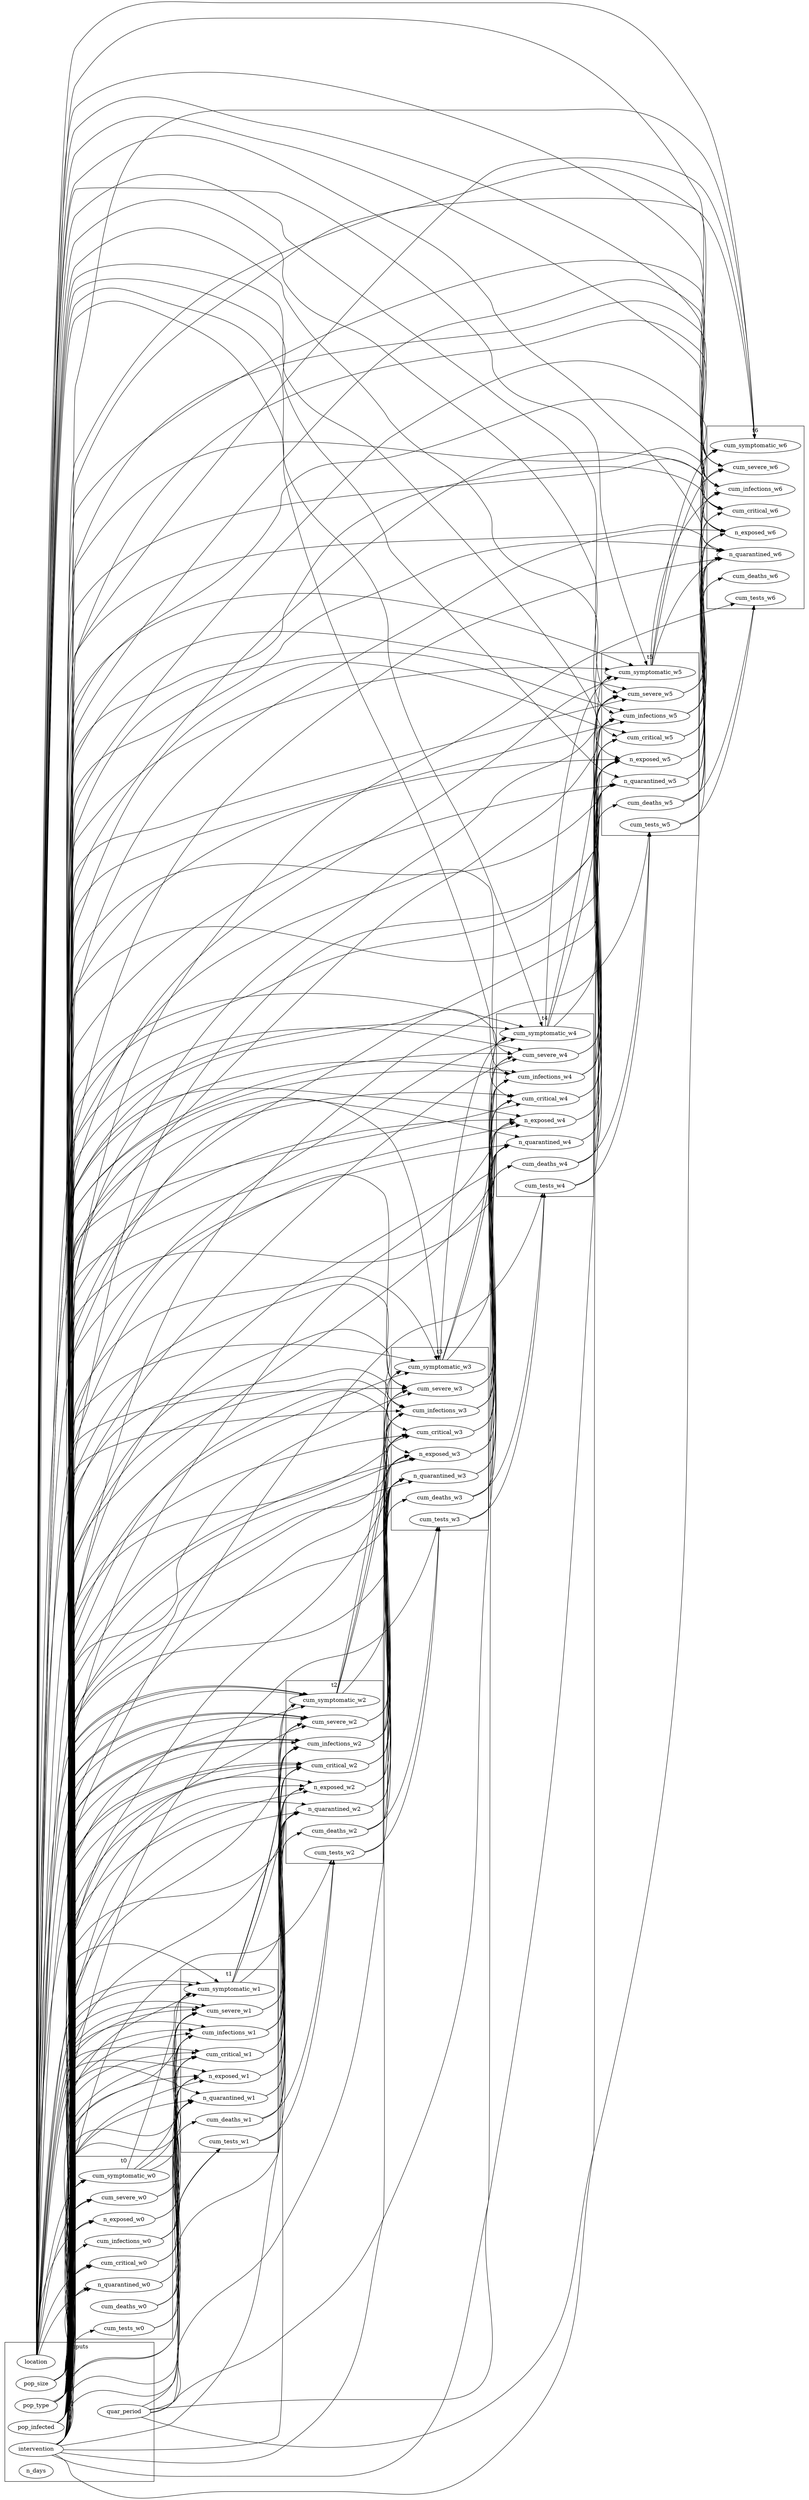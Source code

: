 digraph "" {
	graph [newrank=True,
		rankdir=LR
	];
	subgraph cluster_inputs {
		graph [label=inputs];
		quar_period;
		intervention;
		pop_type;
		pop_size;
		location;
		pop_infected;
		n_days;
	}
	subgraph cluster_0 {
		graph [label=t0];
		n_quarantined_w0;
		n_exposed_w0;
		cum_infections_w0;
		cum_symptomatic_w0;
		cum_severe_w0;
		cum_critical_w0;
		cum_deaths_w0;
		cum_tests_w0;
	}
	subgraph cluster_1 {
		graph [label=t1,
			rank=same
		];
		n_quarantined_w1;
		n_exposed_w1;
		cum_infections_w1;
		cum_symptomatic_w1;
		cum_severe_w1;
		cum_critical_w1;
		cum_deaths_w1;
		cum_tests_w1;
	}
	subgraph cluster_2 {
		graph [label=t2,
			rank=same
		];
		n_quarantined_w2;
		n_exposed_w2;
		cum_infections_w2;
		cum_symptomatic_w2;
		cum_severe_w2;
		cum_critical_w2;
		cum_deaths_w2;
		cum_tests_w2;
	}
	subgraph cluster_4 {
		graph [label=t4,
			rank=same
		];
		n_quarantined_w4;
		n_exposed_w4;
		cum_infections_w4;
		cum_symptomatic_w4;
		cum_severe_w4;
		cum_critical_w4;
		cum_deaths_w4;
		cum_tests_w4;
	}
	subgraph cluster_3 {
		graph [label=t3,
			rank=same
		];
		n_quarantined_w3;
		n_exposed_w3;
		cum_infections_w3;
		cum_symptomatic_w3;
		cum_severe_w3;
		cum_critical_w3;
		cum_deaths_w3;
		cum_tests_w3;
	}
	subgraph cluster_6 {
		graph [label=t6,
			rank=same
		];
		n_quarantined_w6;
		n_exposed_w6;
		cum_infections_w6;
		cum_symptomatic_w6;
		cum_severe_w6;
		cum_critical_w6;
		cum_deaths_w6;
		cum_tests_w6;
	}
	subgraph cluster_5 {
		graph [label=t5,
			rank=same
		];
		n_quarantined_w5;
		n_exposed_w5;
		cum_infections_w5;
		cum_symptomatic_w5;
		cum_severe_w5;
		cum_critical_w5;
		cum_deaths_w5;
		cum_tests_w5;
	}
	quar_period -> n_quarantined_w1;
	quar_period -> n_quarantined_w2;
	quar_period -> n_quarantined_w3;
	quar_period -> n_quarantined_w4;
	quar_period -> n_quarantined_w5;
	quar_period -> n_quarantined_w6;
	intervention -> n_quarantined_w0;
	intervention -> n_exposed_w0;
	intervention -> cum_tests_w0;
	intervention -> n_quarantined_w1;
	intervention -> n_exposed_w1;
	intervention -> cum_tests_w1;
	intervention -> n_quarantined_w2;
	intervention -> n_exposed_w2;
	intervention -> cum_tests_w2;
	intervention -> n_quarantined_w3;
	intervention -> n_exposed_w3;
	intervention -> cum_tests_w3;
	intervention -> n_quarantined_w4;
	intervention -> n_exposed_w4;
	intervention -> cum_tests_w4;
	intervention -> n_quarantined_w5;
	intervention -> n_exposed_w5;
	intervention -> cum_tests_w5;
	intervention -> n_quarantined_w6;
	intervention -> n_exposed_w6;
	intervention -> cum_tests_w6;
	pop_type -> n_quarantined_w0;
	pop_type -> n_exposed_w0;
	pop_type -> cum_symptomatic_w0;
	pop_type -> cum_severe_w0;
	pop_type -> cum_critical_w0;
	pop_type -> n_quarantined_w1;
	pop_type -> n_exposed_w1;
	pop_type -> cum_infections_w1;
	pop_type -> cum_symptomatic_w1;
	pop_type -> cum_severe_w1;
	pop_type -> cum_critical_w1;
	pop_type -> n_quarantined_w2;
	pop_type -> n_exposed_w2;
	pop_type -> cum_infections_w2;
	pop_type -> cum_symptomatic_w2;
	pop_type -> cum_severe_w2;
	pop_type -> cum_critical_w2;
	pop_type -> n_quarantined_w3;
	pop_type -> n_exposed_w3;
	pop_type -> cum_infections_w3;
	pop_type -> cum_symptomatic_w3;
	pop_type -> cum_severe_w3;
	pop_type -> cum_critical_w3;
	pop_type -> n_quarantined_w4;
	pop_type -> n_exposed_w4;
	pop_type -> cum_infections_w4;
	pop_type -> cum_symptomatic_w4;
	pop_type -> cum_severe_w4;
	pop_type -> cum_critical_w4;
	pop_type -> n_quarantined_w5;
	pop_type -> n_exposed_w5;
	pop_type -> cum_infections_w5;
	pop_type -> cum_symptomatic_w5;
	pop_type -> cum_severe_w5;
	pop_type -> cum_critical_w5;
	pop_type -> n_quarantined_w6;
	pop_type -> n_exposed_w6;
	pop_type -> cum_infections_w6;
	pop_type -> cum_symptomatic_w6;
	pop_type -> cum_severe_w6;
	pop_type -> cum_critical_w6;
	pop_size -> n_quarantined_w0;
	pop_size -> n_exposed_w0;
	pop_size -> cum_symptomatic_w0;
	pop_size -> cum_severe_w0;
	pop_size -> cum_critical_w0;
	pop_size -> n_quarantined_w1;
	pop_size -> n_exposed_w1;
	pop_size -> cum_infections_w1;
	pop_size -> cum_symptomatic_w1;
	pop_size -> cum_severe_w1;
	pop_size -> cum_critical_w1;
	pop_size -> n_quarantined_w2;
	pop_size -> n_exposed_w2;
	pop_size -> cum_infections_w2;
	pop_size -> cum_symptomatic_w2;
	pop_size -> cum_severe_w2;
	pop_size -> cum_critical_w2;
	pop_size -> n_quarantined_w3;
	pop_size -> n_exposed_w3;
	pop_size -> cum_infections_w3;
	pop_size -> cum_symptomatic_w3;
	pop_size -> cum_severe_w3;
	pop_size -> cum_critical_w3;
	pop_size -> n_quarantined_w4;
	pop_size -> n_exposed_w4;
	pop_size -> cum_infections_w4;
	pop_size -> cum_symptomatic_w4;
	pop_size -> cum_severe_w4;
	pop_size -> cum_critical_w4;
	pop_size -> n_quarantined_w5;
	pop_size -> n_exposed_w5;
	pop_size -> cum_infections_w5;
	pop_size -> cum_symptomatic_w5;
	pop_size -> cum_severe_w5;
	pop_size -> cum_critical_w5;
	pop_size -> n_quarantined_w6;
	pop_size -> n_exposed_w6;
	pop_size -> cum_infections_w6;
	pop_size -> cum_symptomatic_w6;
	pop_size -> cum_severe_w6;
	pop_size -> cum_critical_w6;
	location -> n_quarantined_w0;
	location -> n_exposed_w0;
	location -> cum_symptomatic_w0;
	location -> cum_severe_w0;
	location -> cum_critical_w0;
	location -> n_quarantined_w1;
	location -> n_exposed_w1;
	location -> cum_infections_w1;
	location -> cum_symptomatic_w1;
	location -> cum_severe_w1;
	location -> cum_critical_w1;
	location -> n_quarantined_w2;
	location -> n_exposed_w2;
	location -> cum_infections_w2;
	location -> cum_symptomatic_w2;
	location -> cum_severe_w2;
	location -> cum_critical_w2;
	location -> n_quarantined_w3;
	location -> n_exposed_w3;
	location -> cum_infections_w3;
	location -> cum_symptomatic_w3;
	location -> cum_severe_w3;
	location -> cum_critical_w3;
	location -> n_quarantined_w4;
	location -> n_exposed_w4;
	location -> cum_infections_w4;
	location -> cum_symptomatic_w4;
	location -> cum_severe_w4;
	location -> cum_critical_w4;
	location -> n_quarantined_w5;
	location -> n_exposed_w5;
	location -> cum_infections_w5;
	location -> cum_symptomatic_w5;
	location -> cum_severe_w5;
	location -> cum_critical_w5;
	location -> n_quarantined_w6;
	location -> n_exposed_w6;
	location -> cum_infections_w6;
	location -> cum_symptomatic_w6;
	location -> cum_severe_w6;
	location -> cum_critical_w6;
	pop_infected -> cum_infections_w0;
	pop_infected -> cum_symptomatic_w0;
	pop_infected -> cum_severe_w0;
	pop_infected -> cum_critical_w0;
	pop_infected -> cum_infections_w1;
	pop_infected -> cum_symptomatic_w1;
	pop_infected -> cum_severe_w1;
	pop_infected -> cum_critical_w1;
	pop_infected -> cum_infections_w2;
	pop_infected -> cum_symptomatic_w2;
	pop_infected -> cum_severe_w2;
	pop_infected -> cum_critical_w2;
	pop_infected -> cum_infections_w3;
	pop_infected -> cum_symptomatic_w3;
	pop_infected -> cum_severe_w3;
	pop_infected -> cum_critical_w3;
	pop_infected -> cum_infections_w4;
	pop_infected -> cum_symptomatic_w4;
	pop_infected -> cum_severe_w4;
	pop_infected -> cum_critical_w4;
	pop_infected -> cum_infections_w5;
	pop_infected -> cum_symptomatic_w5;
	pop_infected -> cum_severe_w5;
	pop_infected -> cum_critical_w5;
	pop_infected -> cum_infections_w6;
	pop_infected -> cum_symptomatic_w6;
	pop_infected -> cum_severe_w6;
	pop_infected -> cum_critical_w6;
	n_quarantined_w0 -> n_quarantined_w1;
	n_quarantined_w0 -> n_exposed_w1;
	n_exposed_w0 -> n_exposed_w1;
	n_exposed_w0 -> cum_infections_w1;
	cum_infections_w0 -> n_quarantined_w1;
	cum_infections_w0 -> n_exposed_w1;
	cum_infections_w0 -> cum_infections_w1;
	cum_infections_w0 -> cum_symptomatic_w1;
	cum_symptomatic_w0 -> n_quarantined_w1;
	cum_symptomatic_w0 -> cum_infections_w1;
	cum_symptomatic_w0 -> cum_symptomatic_w1;
	cum_symptomatic_w0 -> cum_severe_w1;
	cum_severe_w0 -> cum_severe_w1;
	cum_severe_w0 -> cum_critical_w1;
	cum_critical_w0 -> cum_critical_w1;
	cum_critical_w0 -> cum_deaths_w1;
	cum_deaths_w0 -> n_exposed_w1;
	cum_deaths_w0 -> cum_deaths_w1;
	cum_deaths_w0 -> cum_tests_w1;
	cum_tests_w0 -> n_quarantined_w1;
	cum_tests_w0 -> cum_tests_w1;
	n_quarantined_w1 -> n_quarantined_w2;
	n_quarantined_w1 -> n_exposed_w2;
	n_exposed_w1 -> n_exposed_w2;
	n_exposed_w1 -> cum_infections_w2;
	cum_infections_w1 -> n_quarantined_w2;
	cum_infections_w1 -> n_exposed_w2;
	cum_infections_w1 -> cum_infections_w2;
	cum_infections_w1 -> cum_symptomatic_w2;
	cum_symptomatic_w1 -> n_quarantined_w2;
	cum_symptomatic_w1 -> cum_infections_w2;
	cum_symptomatic_w1 -> cum_symptomatic_w2;
	cum_symptomatic_w1 -> cum_severe_w2;
	cum_severe_w1 -> cum_severe_w2;
	cum_severe_w1 -> cum_critical_w2;
	cum_critical_w1 -> cum_critical_w2;
	cum_critical_w1 -> cum_deaths_w2;
	cum_deaths_w1 -> n_exposed_w2;
	cum_deaths_w1 -> cum_deaths_w2;
	cum_deaths_w1 -> cum_tests_w2;
	cum_tests_w1 -> n_quarantined_w2;
	cum_tests_w1 -> cum_tests_w2;
	n_quarantined_w2 -> n_quarantined_w3;
	n_quarantined_w2 -> n_exposed_w3;
	n_exposed_w2 -> n_exposed_w3;
	n_exposed_w2 -> cum_infections_w3;
	cum_infections_w2 -> n_quarantined_w3;
	cum_infections_w2 -> n_exposed_w3;
	cum_infections_w2 -> cum_infections_w3;
	cum_infections_w2 -> cum_symptomatic_w3;
	cum_symptomatic_w2 -> n_quarantined_w3;
	cum_symptomatic_w2 -> cum_infections_w3;
	cum_symptomatic_w2 -> cum_symptomatic_w3;
	cum_symptomatic_w2 -> cum_severe_w3;
	cum_severe_w2 -> cum_severe_w3;
	cum_severe_w2 -> cum_critical_w3;
	cum_critical_w2 -> cum_critical_w3;
	cum_critical_w2 -> cum_deaths_w3;
	cum_deaths_w2 -> n_exposed_w3;
	cum_deaths_w2 -> cum_deaths_w3;
	cum_deaths_w2 -> cum_tests_w3;
	cum_tests_w2 -> n_quarantined_w3;
	cum_tests_w2 -> cum_tests_w3;
	n_quarantined_w3 -> n_quarantined_w4;
	n_quarantined_w3 -> n_exposed_w4;
	n_exposed_w3 -> n_exposed_w4;
	n_exposed_w3 -> cum_infections_w4;
	cum_infections_w3 -> n_quarantined_w4;
	cum_infections_w3 -> n_exposed_w4;
	cum_infections_w3 -> cum_infections_w4;
	cum_infections_w3 -> cum_symptomatic_w4;
	cum_symptomatic_w3 -> n_quarantined_w4;
	cum_symptomatic_w3 -> cum_infections_w4;
	cum_symptomatic_w3 -> cum_symptomatic_w4;
	cum_symptomatic_w3 -> cum_severe_w4;
	cum_severe_w3 -> cum_severe_w4;
	cum_severe_w3 -> cum_critical_w4;
	cum_critical_w3 -> cum_critical_w4;
	cum_critical_w3 -> cum_deaths_w4;
	cum_deaths_w3 -> n_exposed_w4;
	cum_deaths_w3 -> cum_deaths_w4;
	cum_deaths_w3 -> cum_tests_w4;
	cum_tests_w3 -> n_quarantined_w4;
	cum_tests_w3 -> cum_tests_w4;
	n_quarantined_w4 -> n_quarantined_w5;
	n_quarantined_w4 -> n_exposed_w5;
	n_exposed_w4 -> n_exposed_w5;
	n_exposed_w4 -> cum_infections_w5;
	cum_infections_w4 -> n_quarantined_w5;
	cum_infections_w4 -> n_exposed_w5;
	cum_infections_w4 -> cum_infections_w5;
	cum_infections_w4 -> cum_symptomatic_w5;
	cum_symptomatic_w4 -> n_quarantined_w5;
	cum_symptomatic_w4 -> cum_infections_w5;
	cum_symptomatic_w4 -> cum_symptomatic_w5;
	cum_symptomatic_w4 -> cum_severe_w5;
	cum_severe_w4 -> cum_severe_w5;
	cum_severe_w4 -> cum_critical_w5;
	cum_critical_w4 -> cum_critical_w5;
	cum_critical_w4 -> cum_deaths_w5;
	cum_deaths_w4 -> n_exposed_w5;
	cum_deaths_w4 -> cum_deaths_w5;
	cum_deaths_w4 -> cum_tests_w5;
	cum_tests_w4 -> n_quarantined_w5;
	cum_tests_w4 -> cum_tests_w5;
	n_quarantined_w5 -> n_quarantined_w6;
	n_quarantined_w5 -> n_exposed_w6;
	n_exposed_w5 -> n_exposed_w6;
	n_exposed_w5 -> cum_infections_w6;
	cum_infections_w5 -> n_quarantined_w6;
	cum_infections_w5 -> n_exposed_w6;
	cum_infections_w5 -> cum_infections_w6;
	cum_infections_w5 -> cum_symptomatic_w6;
	cum_symptomatic_w5 -> n_quarantined_w6;
	cum_symptomatic_w5 -> cum_infections_w6;
	cum_symptomatic_w5 -> cum_symptomatic_w6;
	cum_symptomatic_w5 -> cum_severe_w6;
	cum_severe_w5 -> cum_severe_w6;
	cum_severe_w5 -> cum_critical_w6;
	cum_critical_w5 -> cum_critical_w6;
	cum_critical_w5 -> cum_deaths_w6;
	cum_deaths_w5 -> n_exposed_w6;
	cum_deaths_w5 -> cum_deaths_w6;
	cum_deaths_w5 -> cum_tests_w6;
	cum_tests_w5 -> n_quarantined_w6;
	cum_tests_w5 -> cum_tests_w6;
}

